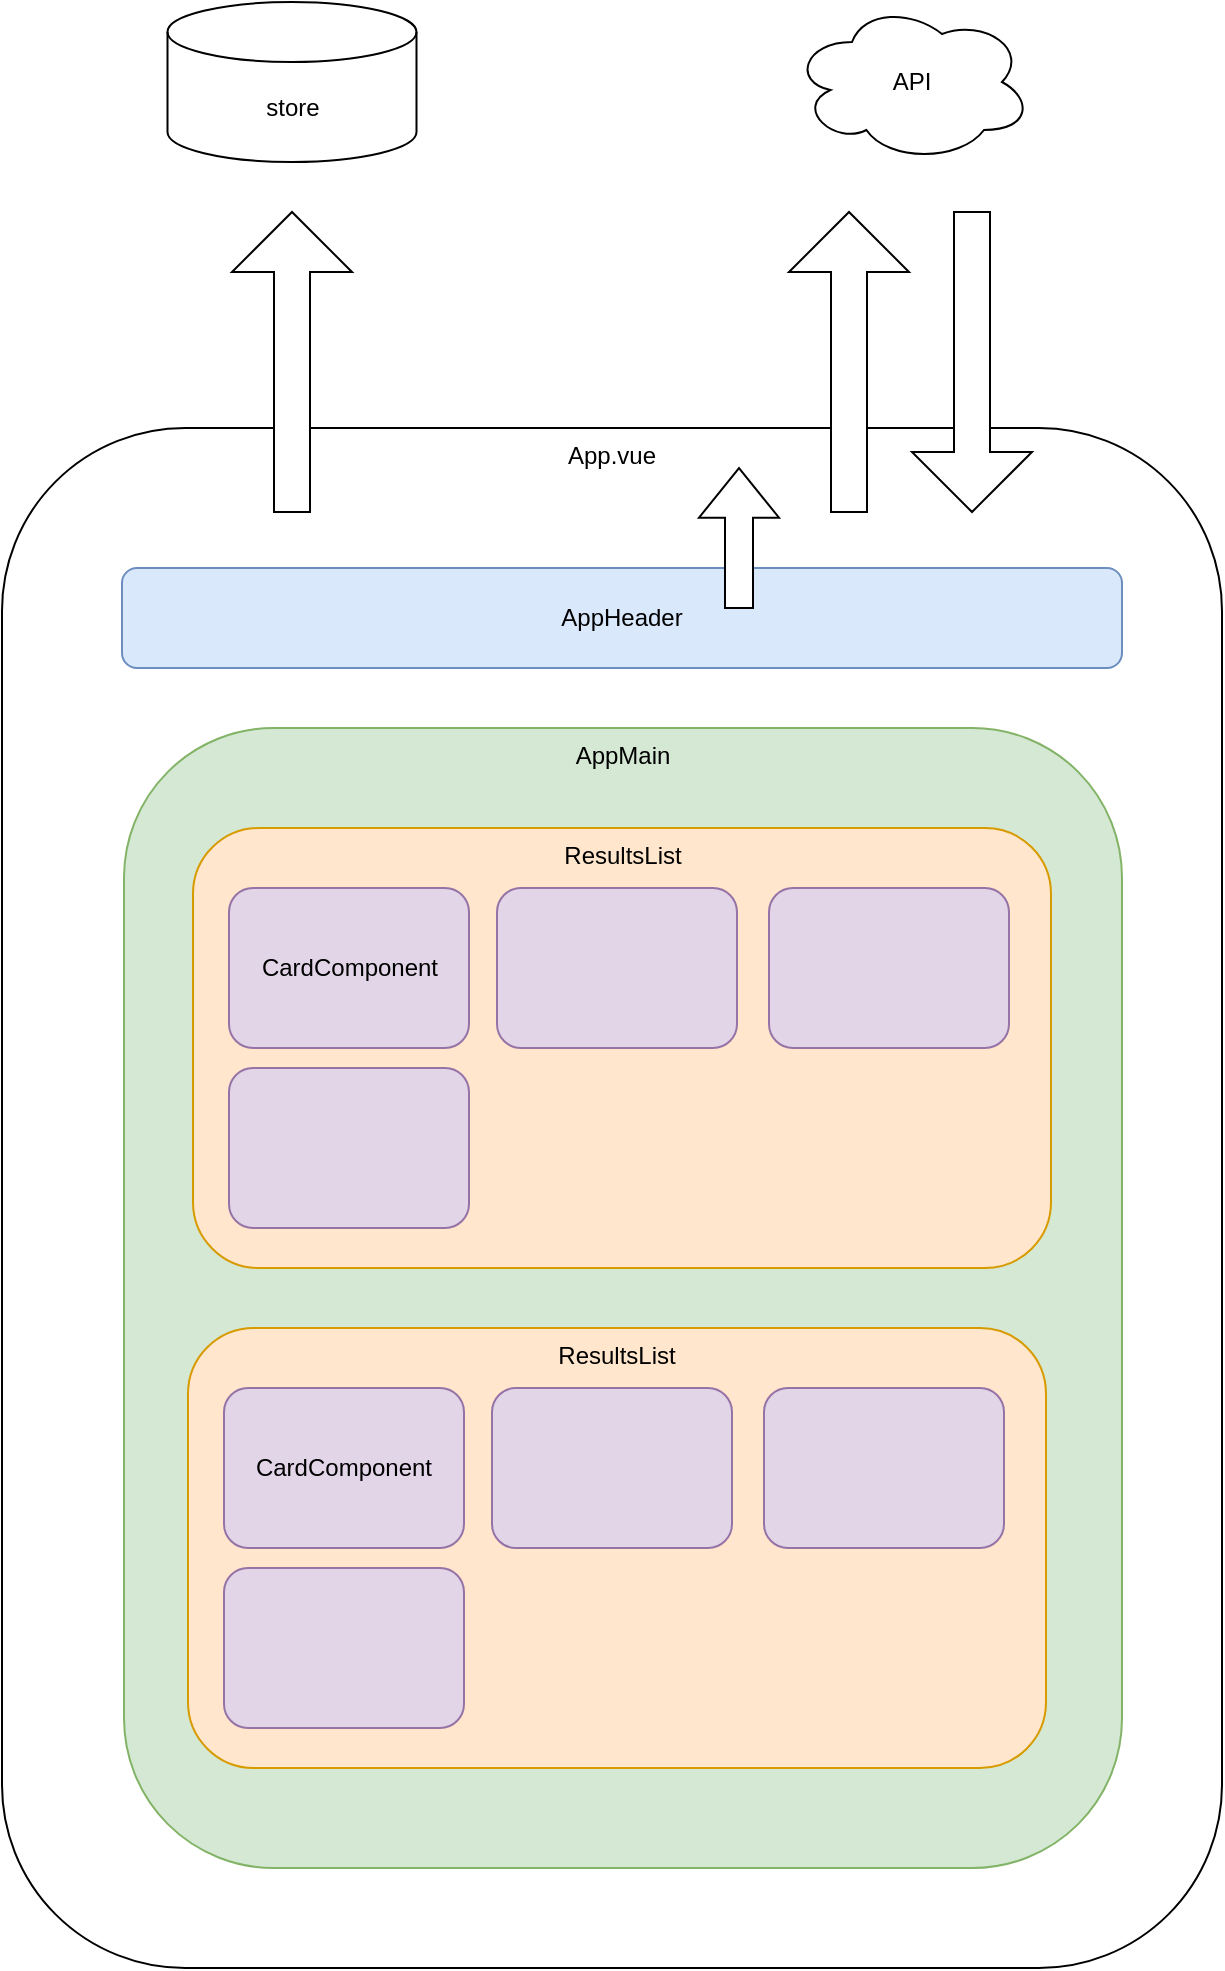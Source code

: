<mxfile version="21.3.4" type="device">
  <diagram name="Page-1" id="N5A_eWwYSH61Nzg0w-7X">
    <mxGraphModel dx="840" dy="439" grid="1" gridSize="10" guides="1" tooltips="1" connect="1" arrows="1" fold="1" page="1" pageScale="1" pageWidth="827" pageHeight="1169" math="0" shadow="0">
      <root>
        <mxCell id="0" />
        <mxCell id="1" parent="0" />
        <mxCell id="KoZ4kz-9las7yJbLhgNj-1" value="App.vue" style="rounded=1;whiteSpace=wrap;html=1;verticalAlign=top;" parent="1" vertex="1">
          <mxGeometry x="120" y="300" width="610" height="770" as="geometry" />
        </mxCell>
        <mxCell id="KoZ4kz-9las7yJbLhgNj-2" value="AppHeader" style="rounded=1;whiteSpace=wrap;html=1;fillColor=#dae8fc;strokeColor=#6c8ebf;" parent="1" vertex="1">
          <mxGeometry x="180" y="370" width="500" height="50" as="geometry" />
        </mxCell>
        <mxCell id="KoZ4kz-9las7yJbLhgNj-3" value="AppMain" style="rounded=1;whiteSpace=wrap;html=1;verticalAlign=top;fillColor=#d5e8d4;strokeColor=#82b366;" parent="1" vertex="1">
          <mxGeometry x="181" y="450" width="499" height="570" as="geometry" />
        </mxCell>
        <mxCell id="KoZ4kz-9las7yJbLhgNj-4" value="ResultsList" style="rounded=1;whiteSpace=wrap;html=1;verticalAlign=top;fillColor=#ffe6cc;strokeColor=#d79b00;" parent="1" vertex="1">
          <mxGeometry x="215.5" y="500" width="429" height="220" as="geometry" />
        </mxCell>
        <mxCell id="KoZ4kz-9las7yJbLhgNj-6" value="CardComponent" style="rounded=1;whiteSpace=wrap;html=1;fillColor=#e1d5e7;strokeColor=#9673a6;" parent="1" vertex="1">
          <mxGeometry x="233.5" y="530" width="120" height="80" as="geometry" />
        </mxCell>
        <mxCell id="KoZ4kz-9las7yJbLhgNj-7" value="" style="rounded=1;whiteSpace=wrap;html=1;fillColor=#e1d5e7;strokeColor=#9673a6;" parent="1" vertex="1">
          <mxGeometry x="367.5" y="530" width="120" height="80" as="geometry" />
        </mxCell>
        <mxCell id="KoZ4kz-9las7yJbLhgNj-8" value="" style="rounded=1;whiteSpace=wrap;html=1;fillColor=#e1d5e7;strokeColor=#9673a6;" parent="1" vertex="1">
          <mxGeometry x="503.5" y="530" width="120" height="80" as="geometry" />
        </mxCell>
        <mxCell id="KoZ4kz-9las7yJbLhgNj-12" value="" style="rounded=1;whiteSpace=wrap;html=1;fillColor=#e1d5e7;strokeColor=#9673a6;" parent="1" vertex="1">
          <mxGeometry x="233.5" y="620" width="120" height="80" as="geometry" />
        </mxCell>
        <mxCell id="KoZ4kz-9las7yJbLhgNj-14" value="" style="shape=singleArrow;whiteSpace=wrap;html=1;rotation=-90;" parent="1" vertex="1">
          <mxGeometry x="468.5" y="237" width="150" height="60" as="geometry" />
        </mxCell>
        <mxCell id="KoZ4kz-9las7yJbLhgNj-16" value="store" style="shape=cylinder3;whiteSpace=wrap;html=1;boundedLbl=1;backgroundOutline=1;size=15;" parent="1" vertex="1">
          <mxGeometry x="202.75" y="87" width="124.5" height="80" as="geometry" />
        </mxCell>
        <mxCell id="KoZ4kz-9las7yJbLhgNj-17" value="API" style="ellipse;shape=cloud;whiteSpace=wrap;html=1;" parent="1" vertex="1">
          <mxGeometry x="515" y="87" width="120" height="80" as="geometry" />
        </mxCell>
        <mxCell id="KoZ4kz-9las7yJbLhgNj-18" value="" style="shape=singleArrow;direction=north;whiteSpace=wrap;html=1;arrowWidth=0.35;arrowSize=0.355;" parent="1" vertex="1">
          <mxGeometry x="468.5" y="320" width="40" height="70" as="geometry" />
        </mxCell>
        <mxCell id="twBoPkYLt5hkk6R6EqgU-1" value="ResultsList" style="rounded=1;whiteSpace=wrap;html=1;verticalAlign=top;fillColor=#ffe6cc;strokeColor=#d79b00;" vertex="1" parent="1">
          <mxGeometry x="213" y="750" width="429" height="220" as="geometry" />
        </mxCell>
        <mxCell id="twBoPkYLt5hkk6R6EqgU-2" value="CardComponent" style="rounded=1;whiteSpace=wrap;html=1;fillColor=#e1d5e7;strokeColor=#9673a6;" vertex="1" parent="1">
          <mxGeometry x="231" y="780" width="120" height="80" as="geometry" />
        </mxCell>
        <mxCell id="twBoPkYLt5hkk6R6EqgU-3" value="" style="rounded=1;whiteSpace=wrap;html=1;fillColor=#e1d5e7;strokeColor=#9673a6;" vertex="1" parent="1">
          <mxGeometry x="365" y="780" width="120" height="80" as="geometry" />
        </mxCell>
        <mxCell id="twBoPkYLt5hkk6R6EqgU-4" value="" style="rounded=1;whiteSpace=wrap;html=1;fillColor=#e1d5e7;strokeColor=#9673a6;" vertex="1" parent="1">
          <mxGeometry x="501" y="780" width="120" height="80" as="geometry" />
        </mxCell>
        <mxCell id="twBoPkYLt5hkk6R6EqgU-5" value="" style="rounded=1;whiteSpace=wrap;html=1;fillColor=#e1d5e7;strokeColor=#9673a6;" vertex="1" parent="1">
          <mxGeometry x="231" y="870" width="120" height="80" as="geometry" />
        </mxCell>
        <mxCell id="twBoPkYLt5hkk6R6EqgU-6" value="" style="shape=singleArrow;whiteSpace=wrap;html=1;rotation=-90;" vertex="1" parent="1">
          <mxGeometry x="190" y="237" width="150" height="60" as="geometry" />
        </mxCell>
        <mxCell id="twBoPkYLt5hkk6R6EqgU-7" value="" style="shape=singleArrow;whiteSpace=wrap;html=1;rotation=90;" vertex="1" parent="1">
          <mxGeometry x="530" y="237" width="150" height="60" as="geometry" />
        </mxCell>
      </root>
    </mxGraphModel>
  </diagram>
</mxfile>
